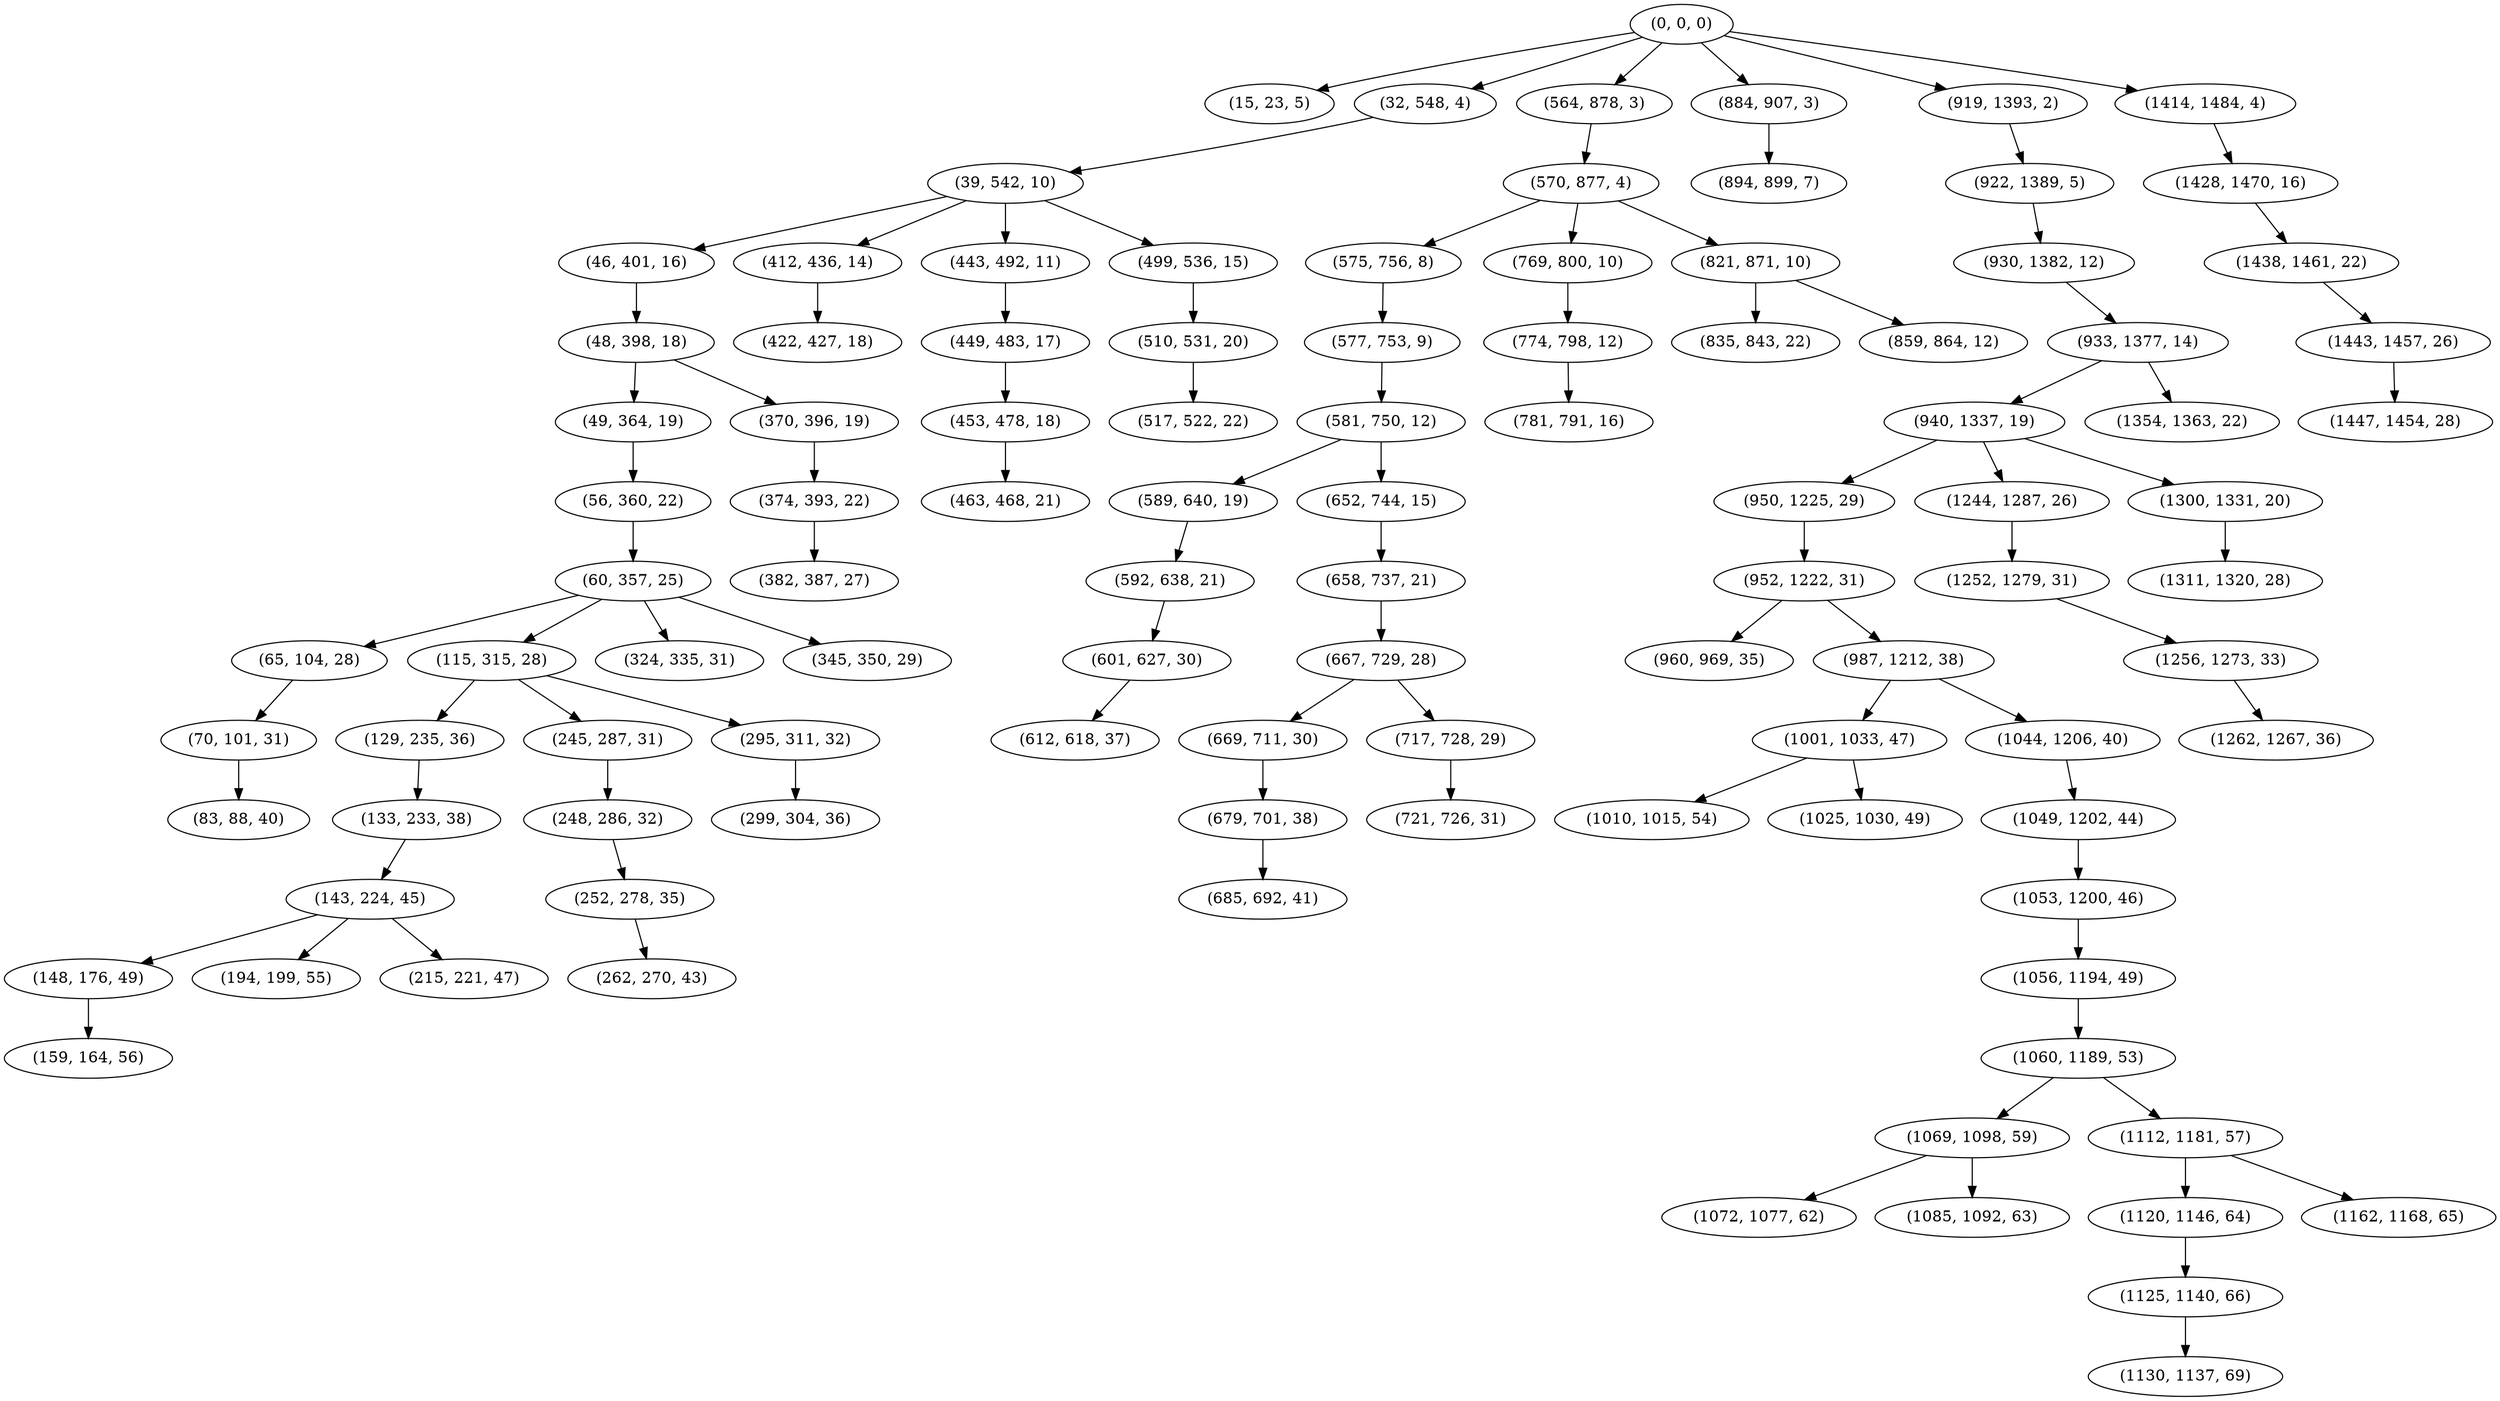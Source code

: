digraph tree {
    "(0, 0, 0)";
    "(15, 23, 5)";
    "(32, 548, 4)";
    "(39, 542, 10)";
    "(46, 401, 16)";
    "(48, 398, 18)";
    "(49, 364, 19)";
    "(56, 360, 22)";
    "(60, 357, 25)";
    "(65, 104, 28)";
    "(70, 101, 31)";
    "(83, 88, 40)";
    "(115, 315, 28)";
    "(129, 235, 36)";
    "(133, 233, 38)";
    "(143, 224, 45)";
    "(148, 176, 49)";
    "(159, 164, 56)";
    "(194, 199, 55)";
    "(215, 221, 47)";
    "(245, 287, 31)";
    "(248, 286, 32)";
    "(252, 278, 35)";
    "(262, 270, 43)";
    "(295, 311, 32)";
    "(299, 304, 36)";
    "(324, 335, 31)";
    "(345, 350, 29)";
    "(370, 396, 19)";
    "(374, 393, 22)";
    "(382, 387, 27)";
    "(412, 436, 14)";
    "(422, 427, 18)";
    "(443, 492, 11)";
    "(449, 483, 17)";
    "(453, 478, 18)";
    "(463, 468, 21)";
    "(499, 536, 15)";
    "(510, 531, 20)";
    "(517, 522, 22)";
    "(564, 878, 3)";
    "(570, 877, 4)";
    "(575, 756, 8)";
    "(577, 753, 9)";
    "(581, 750, 12)";
    "(589, 640, 19)";
    "(592, 638, 21)";
    "(601, 627, 30)";
    "(612, 618, 37)";
    "(652, 744, 15)";
    "(658, 737, 21)";
    "(667, 729, 28)";
    "(669, 711, 30)";
    "(679, 701, 38)";
    "(685, 692, 41)";
    "(717, 728, 29)";
    "(721, 726, 31)";
    "(769, 800, 10)";
    "(774, 798, 12)";
    "(781, 791, 16)";
    "(821, 871, 10)";
    "(835, 843, 22)";
    "(859, 864, 12)";
    "(884, 907, 3)";
    "(894, 899, 7)";
    "(919, 1393, 2)";
    "(922, 1389, 5)";
    "(930, 1382, 12)";
    "(933, 1377, 14)";
    "(940, 1337, 19)";
    "(950, 1225, 29)";
    "(952, 1222, 31)";
    "(960, 969, 35)";
    "(987, 1212, 38)";
    "(1001, 1033, 47)";
    "(1010, 1015, 54)";
    "(1025, 1030, 49)";
    "(1044, 1206, 40)";
    "(1049, 1202, 44)";
    "(1053, 1200, 46)";
    "(1056, 1194, 49)";
    "(1060, 1189, 53)";
    "(1069, 1098, 59)";
    "(1072, 1077, 62)";
    "(1085, 1092, 63)";
    "(1112, 1181, 57)";
    "(1120, 1146, 64)";
    "(1125, 1140, 66)";
    "(1130, 1137, 69)";
    "(1162, 1168, 65)";
    "(1244, 1287, 26)";
    "(1252, 1279, 31)";
    "(1256, 1273, 33)";
    "(1262, 1267, 36)";
    "(1300, 1331, 20)";
    "(1311, 1320, 28)";
    "(1354, 1363, 22)";
    "(1414, 1484, 4)";
    "(1428, 1470, 16)";
    "(1438, 1461, 22)";
    "(1443, 1457, 26)";
    "(1447, 1454, 28)";
    "(0, 0, 0)" -> "(15, 23, 5)";
    "(0, 0, 0)" -> "(32, 548, 4)";
    "(0, 0, 0)" -> "(564, 878, 3)";
    "(0, 0, 0)" -> "(884, 907, 3)";
    "(0, 0, 0)" -> "(919, 1393, 2)";
    "(0, 0, 0)" -> "(1414, 1484, 4)";
    "(32, 548, 4)" -> "(39, 542, 10)";
    "(39, 542, 10)" -> "(46, 401, 16)";
    "(39, 542, 10)" -> "(412, 436, 14)";
    "(39, 542, 10)" -> "(443, 492, 11)";
    "(39, 542, 10)" -> "(499, 536, 15)";
    "(46, 401, 16)" -> "(48, 398, 18)";
    "(48, 398, 18)" -> "(49, 364, 19)";
    "(48, 398, 18)" -> "(370, 396, 19)";
    "(49, 364, 19)" -> "(56, 360, 22)";
    "(56, 360, 22)" -> "(60, 357, 25)";
    "(60, 357, 25)" -> "(65, 104, 28)";
    "(60, 357, 25)" -> "(115, 315, 28)";
    "(60, 357, 25)" -> "(324, 335, 31)";
    "(60, 357, 25)" -> "(345, 350, 29)";
    "(65, 104, 28)" -> "(70, 101, 31)";
    "(70, 101, 31)" -> "(83, 88, 40)";
    "(115, 315, 28)" -> "(129, 235, 36)";
    "(115, 315, 28)" -> "(245, 287, 31)";
    "(115, 315, 28)" -> "(295, 311, 32)";
    "(129, 235, 36)" -> "(133, 233, 38)";
    "(133, 233, 38)" -> "(143, 224, 45)";
    "(143, 224, 45)" -> "(148, 176, 49)";
    "(143, 224, 45)" -> "(194, 199, 55)";
    "(143, 224, 45)" -> "(215, 221, 47)";
    "(148, 176, 49)" -> "(159, 164, 56)";
    "(245, 287, 31)" -> "(248, 286, 32)";
    "(248, 286, 32)" -> "(252, 278, 35)";
    "(252, 278, 35)" -> "(262, 270, 43)";
    "(295, 311, 32)" -> "(299, 304, 36)";
    "(370, 396, 19)" -> "(374, 393, 22)";
    "(374, 393, 22)" -> "(382, 387, 27)";
    "(412, 436, 14)" -> "(422, 427, 18)";
    "(443, 492, 11)" -> "(449, 483, 17)";
    "(449, 483, 17)" -> "(453, 478, 18)";
    "(453, 478, 18)" -> "(463, 468, 21)";
    "(499, 536, 15)" -> "(510, 531, 20)";
    "(510, 531, 20)" -> "(517, 522, 22)";
    "(564, 878, 3)" -> "(570, 877, 4)";
    "(570, 877, 4)" -> "(575, 756, 8)";
    "(570, 877, 4)" -> "(769, 800, 10)";
    "(570, 877, 4)" -> "(821, 871, 10)";
    "(575, 756, 8)" -> "(577, 753, 9)";
    "(577, 753, 9)" -> "(581, 750, 12)";
    "(581, 750, 12)" -> "(589, 640, 19)";
    "(581, 750, 12)" -> "(652, 744, 15)";
    "(589, 640, 19)" -> "(592, 638, 21)";
    "(592, 638, 21)" -> "(601, 627, 30)";
    "(601, 627, 30)" -> "(612, 618, 37)";
    "(652, 744, 15)" -> "(658, 737, 21)";
    "(658, 737, 21)" -> "(667, 729, 28)";
    "(667, 729, 28)" -> "(669, 711, 30)";
    "(667, 729, 28)" -> "(717, 728, 29)";
    "(669, 711, 30)" -> "(679, 701, 38)";
    "(679, 701, 38)" -> "(685, 692, 41)";
    "(717, 728, 29)" -> "(721, 726, 31)";
    "(769, 800, 10)" -> "(774, 798, 12)";
    "(774, 798, 12)" -> "(781, 791, 16)";
    "(821, 871, 10)" -> "(835, 843, 22)";
    "(821, 871, 10)" -> "(859, 864, 12)";
    "(884, 907, 3)" -> "(894, 899, 7)";
    "(919, 1393, 2)" -> "(922, 1389, 5)";
    "(922, 1389, 5)" -> "(930, 1382, 12)";
    "(930, 1382, 12)" -> "(933, 1377, 14)";
    "(933, 1377, 14)" -> "(940, 1337, 19)";
    "(933, 1377, 14)" -> "(1354, 1363, 22)";
    "(940, 1337, 19)" -> "(950, 1225, 29)";
    "(940, 1337, 19)" -> "(1244, 1287, 26)";
    "(940, 1337, 19)" -> "(1300, 1331, 20)";
    "(950, 1225, 29)" -> "(952, 1222, 31)";
    "(952, 1222, 31)" -> "(960, 969, 35)";
    "(952, 1222, 31)" -> "(987, 1212, 38)";
    "(987, 1212, 38)" -> "(1001, 1033, 47)";
    "(987, 1212, 38)" -> "(1044, 1206, 40)";
    "(1001, 1033, 47)" -> "(1010, 1015, 54)";
    "(1001, 1033, 47)" -> "(1025, 1030, 49)";
    "(1044, 1206, 40)" -> "(1049, 1202, 44)";
    "(1049, 1202, 44)" -> "(1053, 1200, 46)";
    "(1053, 1200, 46)" -> "(1056, 1194, 49)";
    "(1056, 1194, 49)" -> "(1060, 1189, 53)";
    "(1060, 1189, 53)" -> "(1069, 1098, 59)";
    "(1060, 1189, 53)" -> "(1112, 1181, 57)";
    "(1069, 1098, 59)" -> "(1072, 1077, 62)";
    "(1069, 1098, 59)" -> "(1085, 1092, 63)";
    "(1112, 1181, 57)" -> "(1120, 1146, 64)";
    "(1112, 1181, 57)" -> "(1162, 1168, 65)";
    "(1120, 1146, 64)" -> "(1125, 1140, 66)";
    "(1125, 1140, 66)" -> "(1130, 1137, 69)";
    "(1244, 1287, 26)" -> "(1252, 1279, 31)";
    "(1252, 1279, 31)" -> "(1256, 1273, 33)";
    "(1256, 1273, 33)" -> "(1262, 1267, 36)";
    "(1300, 1331, 20)" -> "(1311, 1320, 28)";
    "(1414, 1484, 4)" -> "(1428, 1470, 16)";
    "(1428, 1470, 16)" -> "(1438, 1461, 22)";
    "(1438, 1461, 22)" -> "(1443, 1457, 26)";
    "(1443, 1457, 26)" -> "(1447, 1454, 28)";
}
